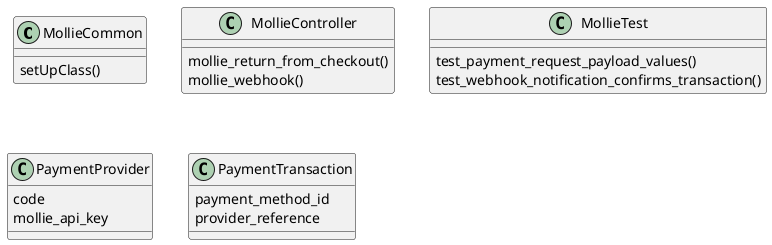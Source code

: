 @startuml classes_payment_mollie
set namespaceSeparator none
class "MollieCommon" as odoo_src.odoo.addons.payment_mollie.tests.common.MollieCommon {
  setUpClass()
}
class "MollieController" as odoo_src.odoo.addons.payment_mollie.controllers.main.MollieController {
  mollie_return_from_checkout()
  mollie_webhook()
}
class "MollieTest" as odoo_src.odoo.addons.payment_mollie.tests.test_mollie.MollieTest {
  test_payment_request_payload_values()
  test_webhook_notification_confirms_transaction()
}
class "PaymentProvider" as odoo_src.odoo.addons.payment_mollie.models.payment_provider.PaymentProvider {
  code
  mollie_api_key
}
class "PaymentTransaction" as odoo_src.odoo.addons.payment_mollie.models.payment_transaction.PaymentTransaction {
  payment_method_id
  provider_reference
}
@enduml
